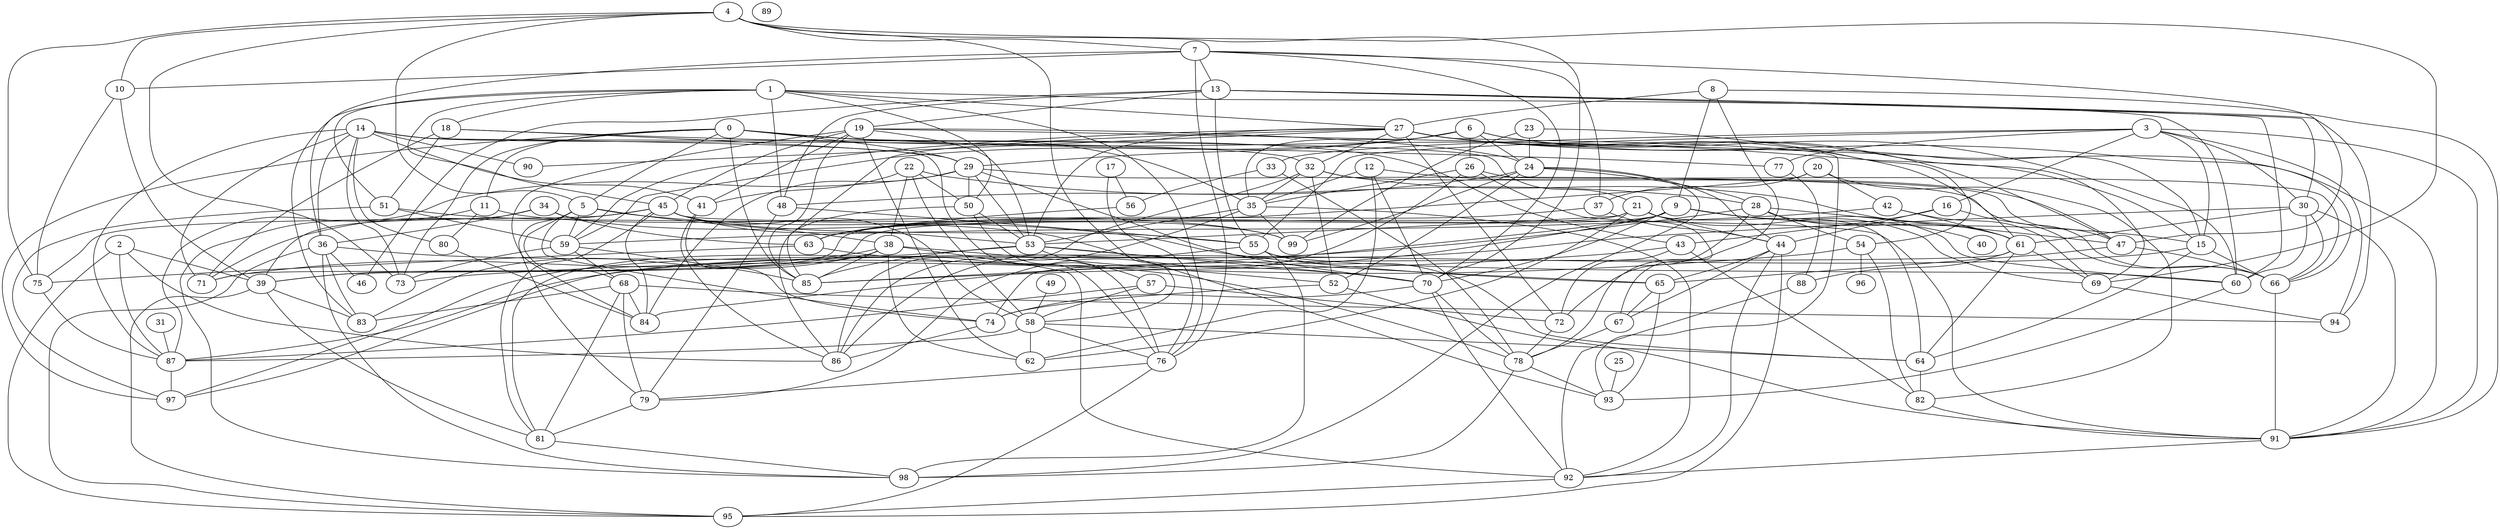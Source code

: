 strict graph "gnp_random_graph(100,0.06)" {
0;
1;
2;
3;
4;
5;
6;
7;
8;
9;
10;
11;
12;
13;
14;
15;
16;
17;
18;
19;
20;
21;
22;
23;
24;
25;
26;
27;
28;
29;
30;
31;
32;
33;
34;
35;
36;
37;
38;
39;
40;
41;
42;
43;
44;
45;
46;
47;
48;
49;
50;
51;
52;
53;
54;
55;
56;
57;
58;
59;
60;
61;
62;
63;
64;
65;
66;
67;
68;
69;
70;
71;
72;
73;
74;
75;
76;
77;
78;
79;
80;
81;
82;
83;
84;
85;
86;
87;
88;
89;
90;
91;
92;
93;
94;
95;
96;
97;
98;
99;
0 -- 97  [is_available=True, prob="0.320052492193"];
0 -- 35  [is_available=True, prob="1.0"];
0 -- 5  [is_available=True, prob="0.23816925135"];
0 -- 73  [is_available=True, prob="1.0"];
0 -- 11  [is_available=True, prob="0.682965116041"];
0 -- 15  [is_available=True, prob="0.293950821438"];
0 -- 43  [is_available=True, prob="0.0706364895247"];
0 -- 85  [is_available=True, prob="0.884538175467"];
0 -- 29  [is_available=True, prob="1.0"];
1 -- 83  [is_available=True, prob="1.0"];
1 -- 76  [is_available=True, prob="0.6180462381"];
1 -- 18  [is_available=True, prob="0.409623932354"];
1 -- 45  [is_available=True, prob="1.0"];
1 -- 48  [is_available=True, prob="0.890446283713"];
1 -- 50  [is_available=True, prob="0.893722765989"];
1 -- 51  [is_available=True, prob="1.0"];
1 -- 27  [is_available=True, prob="0.657751983718"];
1 -- 60  [is_available=True, prob="0.113596668576"];
2 -- 95  [is_available=True, prob="0.490165587273"];
2 -- 87  [is_available=True, prob="0.553849468058"];
2 -- 86  [is_available=True, prob="1.0"];
2 -- 39  [is_available=True, prob="1.0"];
3 -- 33  [is_available=True, prob="1.0"];
3 -- 77  [is_available=True, prob="0.771946112106"];
3 -- 15  [is_available=True, prob="1.0"];
3 -- 16  [is_available=True, prob="0.0701218754183"];
3 -- 94  [is_available=True, prob="0.642675934031"];
3 -- 55  [is_available=True, prob="1.0"];
3 -- 91  [is_available=True, prob="0.841513774442"];
3 -- 30  [is_available=True, prob="0.168976802506"];
4 -- 5  [is_available=True, prob="1.0"];
4 -- 70  [is_available=True, prob="0.994423952355"];
4 -- 7  [is_available=True, prob="0.538290123375"];
4 -- 73  [is_available=True, prob="0.819515163101"];
4 -- 10  [is_available=True, prob="0.490759963451"];
4 -- 75  [is_available=True, prob="0.42335148307"];
4 -- 58  [is_available=True, prob="1.0"];
4 -- 69  [is_available=True, prob="0.261434119098"];
5 -- 65  [is_available=True, prob="0.148431698537"];
5 -- 38  [is_available=True, prob="0.633084343688"];
5 -- 74  [is_available=True, prob="0.146865093957"];
5 -- 79  [is_available=True, prob="0.414374203705"];
5 -- 68  [is_available=True, prob="0.469537105166"];
5 -- 59  [is_available=True, prob="0.467883591498"];
6 -- 35  [is_available=True, prob="0.000880652797015"];
6 -- 47  [is_available=True, prob="0.598097312002"];
6 -- 59  [is_available=True, prob="0.9939587506"];
6 -- 24  [is_available=True, prob="0.323846959046"];
6 -- 26  [is_available=True, prob="0.875468979934"];
6 -- 15  [is_available=True, prob="0.303561121845"];
6 -- 29  [is_available=True, prob="0.988997240443"];
7 -- 36  [is_available=True, prob="1.0"];
7 -- 37  [is_available=True, prob="0.91103962278"];
7 -- 70  [is_available=True, prob="1.0"];
7 -- 10  [is_available=True, prob="0.798298049432"];
7 -- 76  [is_available=True, prob="1.0"];
7 -- 13  [is_available=True, prob="0.633780804876"];
7 -- 47  [is_available=True, prob="0.386493058515"];
8 -- 91  [is_available=True, prob="0.943056640391"];
8 -- 9  [is_available=True, prob="0.266723546396"];
8 -- 67  [is_available=True, prob="1.0"];
8 -- 27  [is_available=True, prob="1.0"];
9 -- 70  [is_available=True, prob="0.935244032981"];
9 -- 39  [is_available=True, prob="0.660118562993"];
9 -- 15  [is_available=True, prob="0.931875169786"];
9 -- 40  [is_available=True, prob="0.848125408369"];
9 -- 84  [is_available=True, prob="1.0"];
9 -- 85  [is_available=True, prob="1.0"];
9 -- 60  [is_available=True, prob="1.0"];
10 -- 75  [is_available=True, prob="0.925057385985"];
10 -- 39  [is_available=True, prob="0.102563517329"];
11 -- 80  [is_available=True, prob="0.297839812698"];
11 -- 98  [is_available=True, prob="0.352426192"];
11 -- 99  [is_available=True, prob="0.00256862652143"];
12 -- 35  [is_available=True, prob="1.0"];
12 -- 70  [is_available=True, prob="0.413350381101"];
12 -- 62  [is_available=True, prob="1.0"];
12 -- 47  [is_available=True, prob="0.342152046849"];
13 -- 46  [is_available=True, prob="0.806349252136"];
13 -- 48  [is_available=True, prob="1.0"];
13 -- 19  [is_available=True, prob="0.124072192516"];
13 -- 94  [is_available=True, prob="0.438453750107"];
13 -- 55  [is_available=True, prob="1.0"];
13 -- 60  [is_available=True, prob="0.575600709676"];
13 -- 30  [is_available=True, prob="0.851099488324"];
14 -- 32  [is_available=True, prob="0.663695247885"];
14 -- 36  [is_available=True, prob="0.0201274788001"];
14 -- 71  [is_available=True, prob="0.670949521976"];
14 -- 41  [is_available=True, prob="0.602905006966"];
14 -- 87  [is_available=True, prob="0.622494323152"];
14 -- 76  [is_available=True, prob="0.865517275515"];
14 -- 80  [is_available=True, prob="1.0"];
14 -- 21  [is_available=True, prob="0.944126785959"];
14 -- 73  [is_available=True, prob="0.522465563524"];
14 -- 90  [is_available=True, prob="1.0"];
15 -- 64  [is_available=True, prob="0.881660253172"];
15 -- 66  [is_available=True, prob="1.0"];
15 -- 87  [is_available=True, prob="0.880765745241"];
16 -- 43  [is_available=True, prob="0.918858262234"];
16 -- 66  [is_available=True, prob="0.690456331803"];
16 -- 44  [is_available=True, prob="0.149549044119"];
17 -- 56  [is_available=True, prob="0.868511158685"];
17 -- 76  [is_available=True, prob="0.479968997167"];
18 -- 51  [is_available=True, prob="1.0"];
18 -- 29  [is_available=True, prob="0.931287185215"];
18 -- 77  [is_available=True, prob="1.0"];
18 -- 71  [is_available=True, prob="0.47752316052"];
19 -- 66  [is_available=True, prob="0.453119280563"];
19 -- 41  [is_available=True, prob="1.0"];
19 -- 45  [is_available=True, prob="0.757292465159"];
19 -- 84  [is_available=True, prob="1.0"];
19 -- 53  [is_available=True, prob="1.0"];
19 -- 24  [is_available=True, prob="0.429479757677"];
19 -- 62  [is_available=True, prob="1.0"];
19 -- 85  [is_available=True, prob="1.0"];
20 -- 42  [is_available=True, prob="0.305515484873"];
20 -- 82  [is_available=True, prob="0.383546008547"];
20 -- 37  [is_available=True, prob="0.034512114944"];
20 -- 63  [is_available=True, prob="0.723064357875"];
21 -- 64  [is_available=True, prob="0.447374264258"];
21 -- 69  [is_available=True, prob="0.946945228626"];
21 -- 71  [is_available=True, prob="1.0"];
21 -- 44  [is_available=True, prob="0.747039365206"];
21 -- 53  [is_available=True, prob="0.0894873565024"];
21 -- 62  [is_available=True, prob="0.634239318339"];
22 -- 41  [is_available=True, prob="0.922752402399"];
22 -- 50  [is_available=True, prob="0.802260730241"];
22 -- 28  [is_available=True, prob="0.392895070799"];
22 -- 58  [is_available=True, prob="0.629469966272"];
22 -- 38  [is_available=True, prob="1.0"];
23 -- 24  [is_available=True, prob="0.483447642701"];
23 -- 99  [is_available=True, prob="1.0"];
23 -- 54  [is_available=True, prob="0.104114165473"];
24 -- 98  [is_available=True, prob="0.207569883368"];
24 -- 99  [is_available=True, prob="0.893478788748"];
24 -- 44  [is_available=True, prob="0.105081247121"];
24 -- 48  [is_available=True, prob="1.0"];
24 -- 52  [is_available=True, prob="0.642762687067"];
24 -- 28  [is_available=True, prob="0.118045938006"];
25 -- 93  [is_available=True, prob="0.657072159858"];
26 -- 66  [is_available=True, prob="1.0"];
26 -- 35  [is_available=True, prob="0.676500171699"];
26 -- 78  [is_available=True, prob="0.587974918047"];
26 -- 79  [is_available=True, prob="0.236185514956"];
27 -- 32  [is_available=True, prob="0.252564631443"];
27 -- 91  [is_available=True, prob="0.518023022358"];
27 -- 69  [is_available=True, prob="0.46086459095"];
27 -- 93  [is_available=True, prob="0.593146156226"];
27 -- 72  [is_available=True, prob="1.0"];
27 -- 53  [is_available=True, prob="0.16692449977"];
27 -- 90  [is_available=True, prob="0.808315410955"];
27 -- 59  [is_available=True, prob="1.0"];
27 -- 60  [is_available=True, prob="0.887959477649"];
27 -- 61  [is_available=True, prob="0.997702846803"];
27 -- 85  [is_available=True, prob="0.992622530905"];
28 -- 97  [is_available=True, prob="0.109082202948"];
28 -- 72  [is_available=True, prob="1.0"];
28 -- 47  [is_available=True, prob="0.33910678242"];
28 -- 54  [is_available=True, prob="0.756611532229"];
28 -- 61  [is_available=True, prob="0.229881594004"];
29 -- 66  [is_available=True, prob="0.261792784252"];
29 -- 70  [is_available=True, prob="1.0"];
29 -- 50  [is_available=True, prob="1.0"];
29 -- 84  [is_available=True, prob="1.0"];
29 -- 53  [is_available=True, prob="0.373519280082"];
29 -- 87  [is_available=True, prob="1.0"];
30 -- 97  [is_available=True, prob="1.0"];
30 -- 66  [is_available=True, prob="0.0133848527471"];
30 -- 91  [is_available=True, prob="1.0"];
30 -- 60  [is_available=True, prob="1.0"];
30 -- 61  [is_available=True, prob="0.0442223320387"];
31 -- 87  [is_available=True, prob="0.991009047079"];
32 -- 35  [is_available=True, prob="0.581203211793"];
32 -- 47  [is_available=True, prob="0.101527147314"];
32 -- 52  [is_available=True, prob="0.144549148065"];
32 -- 86  [is_available=True, prob="0.469107985108"];
32 -- 61  [is_available=True, prob="0.0502847941018"];
33 -- 56  [is_available=True, prob="0.282177930738"];
33 -- 78  [is_available=True, prob="0.247693315511"];
34 -- 99  [is_available=True, prob="0.609079824178"];
34 -- 63  [is_available=True, prob="0.21219647333"];
34 -- 36  [is_available=True, prob="0.921513891766"];
34 -- 39  [is_available=True, prob="0.845667029674"];
35 -- 99  [is_available=True, prob="0.873164386002"];
35 -- 53  [is_available=True, prob="0.336129194633"];
35 -- 86  [is_available=True, prob="0.193545973288"];
35 -- 92  [is_available=True, prob="0.0586814883499"];
36 -- 98  [is_available=True, prob="0.504102190371"];
36 -- 78  [is_available=True, prob="0.907438105267"];
36 -- 83  [is_available=True, prob="0.156974151536"];
36 -- 46  [is_available=True, prob="0.320808313443"];
36 -- 95  [is_available=True, prob="1.0"];
37 -- 44  [is_available=True, prob="1.0"];
37 -- 63  [is_available=True, prob="0.553037448732"];
38 -- 71  [is_available=True, prob="0.77350361214"];
38 -- 39  [is_available=True, prob="0.473012292899"];
38 -- 83  [is_available=True, prob="0.703497951599"];
38 -- 52  [is_available=True, prob="1.0"];
38 -- 85  [is_available=True, prob="0.290113480998"];
38 -- 92  [is_available=True, prob="0.00887477427603"];
38 -- 62  [is_available=True, prob="0.484271349853"];
39 -- 81  [is_available=True, prob="0.228136805236"];
39 -- 83  [is_available=True, prob="0.0372035412964"];
39 -- 95  [is_available=True, prob="1.0"];
41 -- 74  [is_available=True, prob="0.481166894768"];
41 -- 86  [is_available=True, prob="0.902567037375"];
42 -- 59  [is_available=True, prob="0.814999383865"];
42 -- 61  [is_available=True, prob="0.987102009985"];
42 -- 69  [is_available=True, prob="0.315124935951"];
43 -- 82  [is_available=True, prob="0.753466716979"];
43 -- 85  [is_available=True, prob="0.890261766896"];
43 -- 72  [is_available=True, prob="0.66746589143"];
44 -- 65  [is_available=True, prob="0.0771695618619"];
44 -- 67  [is_available=True, prob="0.233156354354"];
44 -- 92  [is_available=True, prob="0.898843306416"];
44 -- 95  [is_available=True, prob="0.457650735753"];
45 -- 71  [is_available=True, prob="0.491328739726"];
45 -- 75  [is_available=True, prob="0.488932466885"];
45 -- 81  [is_available=True, prob="0.0622978000466"];
45 -- 84  [is_available=True, prob="0.919061535823"];
45 -- 53  [is_available=True, prob="1.0"];
45 -- 55  [is_available=True, prob="0.183945091468"];
45 -- 58  [is_available=True, prob="0.730064029048"];
45 -- 91  [is_available=True, prob="0.389526837072"];
47 -- 65  [is_available=True, prob="0.107210509324"];
47 -- 66  [is_available=True, prob="0.273622538171"];
48 -- 79  [is_available=True, prob="0.209755498198"];
48 -- 55  [is_available=True, prob="0.63273513243"];
49 -- 58  [is_available=True, prob="0.384842092361"];
50 -- 76  [is_available=True, prob="0.436300799765"];
50 -- 53  [is_available=True, prob="0.736862191236"];
50 -- 86  [is_available=True, prob="0.129447603044"];
51 -- 59  [is_available=True, prob="0.643470316874"];
51 -- 93  [is_available=True, prob="0.525006762306"];
51 -- 97  [is_available=True, prob="1.0"];
52 -- 74  [is_available=True, prob="0.214644949804"];
52 -- 91  [is_available=True, prob="0.00464247018086"];
53 -- 65  [is_available=True, prob="0.69810425437"];
53 -- 70  [is_available=True, prob="1.0"];
53 -- 81  [is_available=True, prob="0.932222560983"];
53 -- 57  [is_available=True, prob="0.881046354283"];
53 -- 85  [is_available=True, prob="1.0"];
54 -- 96  [is_available=True, prob="0.595156797813"];
54 -- 73  [is_available=True, prob="0.141670242121"];
54 -- 82  [is_available=True, prob="0.521941134176"];
55 -- 64  [is_available=True, prob="1.0"];
55 -- 98  [is_available=True, prob="0.361083446277"];
55 -- 86  [is_available=True, prob="0.522028987746"];
55 -- 60  [is_available=True, prob="0.145185941884"];
56 -- 63  [is_available=True, prob="0.177879092028"];
57 -- 72  [is_available=True, prob="1.0"];
57 -- 58  [is_available=True, prob="0.593626811423"];
57 -- 87  [is_available=True, prob="0.661203832054"];
58 -- 64  [is_available=True, prob="0.303737369164"];
58 -- 76  [is_available=True, prob="1.0"];
58 -- 87  [is_available=True, prob="0.243774131813"];
58 -- 62  [is_available=True, prob="1.0"];
59 -- 68  [is_available=True, prob="0.782827133673"];
59 -- 73  [is_available=True, prob="0.105414816454"];
59 -- 85  [is_available=True, prob="0.728650667953"];
60 -- 93  [is_available=True, prob="0.541138567717"];
61 -- 64  [is_available=True, prob="0.32216204902"];
61 -- 69  [is_available=True, prob="0.0952655285765"];
61 -- 88  [is_available=True, prob="1.0"];
61 -- 74  [is_available=True, prob="0.779258449078"];
63 -- 70  [is_available=True, prob="0.642692367354"];
63 -- 75  [is_available=True, prob="0.688514609275"];
64 -- 82  [is_available=True, prob="0.873927888491"];
65 -- 67  [is_available=True, prob="0.683929608078"];
65 -- 93  [is_available=True, prob="0.603260007578"];
66 -- 91  [is_available=True, prob="0.00137461828099"];
67 -- 78  [is_available=True, prob="1.0"];
68 -- 79  [is_available=True, prob="0.526903569921"];
68 -- 81  [is_available=True, prob="0.788084193544"];
68 -- 83  [is_available=True, prob="1.0"];
68 -- 84  [is_available=True, prob="1.0"];
68 -- 94  [is_available=True, prob="1.0"];
69 -- 94  [is_available=True, prob="0.00926120598703"];
70 -- 74  [is_available=True, prob="0.481620725921"];
70 -- 78  [is_available=True, prob="0.792344984109"];
70 -- 92  [is_available=True, prob="0.519369121739"];
72 -- 78  [is_available=True, prob="1.0"];
74 -- 86  [is_available=True, prob="1.0"];
75 -- 87  [is_available=True, prob="0.812995126193"];
76 -- 79  [is_available=True, prob="0.623611447589"];
76 -- 95  [is_available=True, prob="0.835941236963"];
77 -- 88  [is_available=True, prob="0.0178833900559"];
78 -- 98  [is_available=True, prob="1.0"];
78 -- 93  [is_available=True, prob="0.467314122316"];
79 -- 81  [is_available=True, prob="0.409075348014"];
80 -- 84  [is_available=True, prob="0.707446042322"];
81 -- 98  [is_available=True, prob="0.260642799152"];
82 -- 91  [is_available=True, prob="0.70058038632"];
87 -- 97  [is_available=True, prob="0.0851680238774"];
88 -- 92  [is_available=True, prob="0.0455524589332"];
91 -- 92  [is_available=True, prob="0.496110078187"];
92 -- 95  [is_available=True, prob="1.0"];
}
